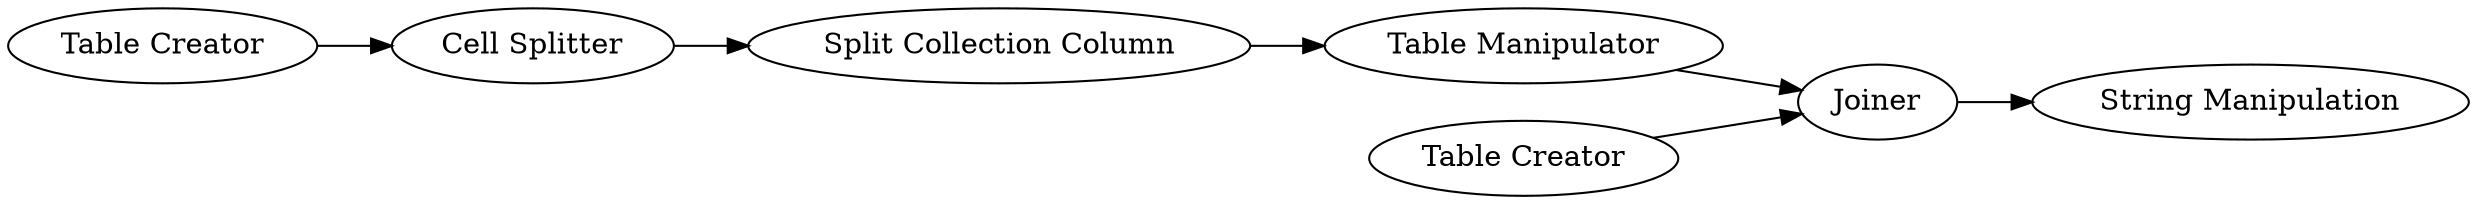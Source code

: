digraph {
	1 [label="Table Creator"]
	2 [label="Table Creator"]
	3 [label="Cell Splitter"]
	4 [label="Split Collection Column"]
	5 [label="Table Manipulator"]
	6 [label=Joiner]
	7 [label="String Manipulation"]
	1 -> 3
	2 -> 6
	3 -> 4
	4 -> 5
	5 -> 6
	6 -> 7
	rankdir=LR
}
